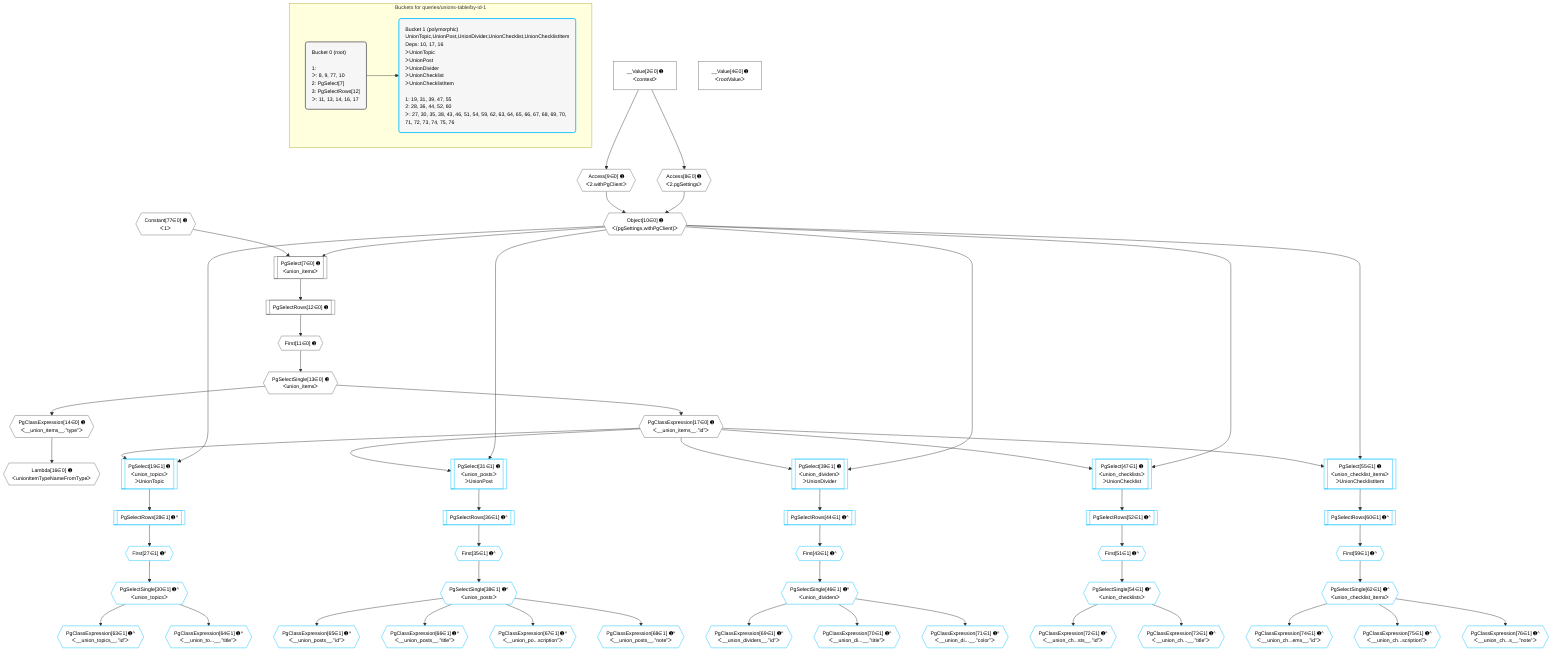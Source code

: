 %%{init: {'themeVariables': { 'fontSize': '12px'}}}%%
graph TD
    classDef path fill:#eee,stroke:#000,color:#000
    classDef plan fill:#fff,stroke-width:1px,color:#000
    classDef itemplan fill:#fff,stroke-width:2px,color:#000
    classDef unbatchedplan fill:#dff,stroke-width:1px,color:#000
    classDef sideeffectplan fill:#fcc,stroke-width:2px,color:#000
    classDef bucket fill:#f6f6f6,color:#000,stroke-width:2px,text-align:left

    subgraph "Buckets for queries/unions-table/by-id-1"
    Bucket0("Bucket 0 (root)<br /><br />1: <br />ᐳ: 8, 9, 77, 10<br />2: PgSelect[7]<br />3: PgSelectRows[12]<br />ᐳ: 11, 13, 14, 16, 17"):::bucket
    Bucket1("Bucket 1 (polymorphic)<br />UnionTopic,UnionPost,UnionDivider,UnionChecklist,UnionChecklistItem<br />Deps: 10, 17, 16<br />ᐳUnionTopic<br />ᐳUnionPost<br />ᐳUnionDivider<br />ᐳUnionChecklist<br />ᐳUnionChecklistItem<br /><br />1: 19, 31, 39, 47, 55<br />2: 28, 36, 44, 52, 60<br />ᐳ: 27, 30, 35, 38, 43, 46, 51, 54, 59, 62, 63, 64, 65, 66, 67, 68, 69, 70, 71, 72, 73, 74, 75, 76"):::bucket
    end
    Bucket0 --> Bucket1

    %% plan dependencies
    PgSelect7[["PgSelect[7∈0] ➊<br />ᐸunion_itemsᐳ"]]:::plan
    Object10{{"Object[10∈0] ➊<br />ᐸ{pgSettings,withPgClient}ᐳ"}}:::plan
    Constant77{{"Constant[77∈0] ➊<br />ᐸ1ᐳ"}}:::plan
    Object10 & Constant77 --> PgSelect7
    Access8{{"Access[8∈0] ➊<br />ᐸ2.pgSettingsᐳ"}}:::plan
    Access9{{"Access[9∈0] ➊<br />ᐸ2.withPgClientᐳ"}}:::plan
    Access8 & Access9 --> Object10
    __Value2["__Value[2∈0] ➊<br />ᐸcontextᐳ"]:::plan
    __Value2 --> Access8
    __Value2 --> Access9
    First11{{"First[11∈0] ➊"}}:::plan
    PgSelectRows12[["PgSelectRows[12∈0] ➊"]]:::plan
    PgSelectRows12 --> First11
    PgSelect7 --> PgSelectRows12
    PgSelectSingle13{{"PgSelectSingle[13∈0] ➊<br />ᐸunion_itemsᐳ"}}:::plan
    First11 --> PgSelectSingle13
    PgClassExpression14{{"PgClassExpression[14∈0] ➊<br />ᐸ__union_items__.”type”ᐳ"}}:::plan
    PgSelectSingle13 --> PgClassExpression14
    Lambda16{{"Lambda[16∈0] ➊<br />ᐸunionItemTypeNameFromTypeᐳ"}}:::plan
    PgClassExpression14 --> Lambda16
    PgClassExpression17{{"PgClassExpression[17∈0] ➊<br />ᐸ__union_items__.”id”ᐳ"}}:::plan
    PgSelectSingle13 --> PgClassExpression17
    __Value4["__Value[4∈0] ➊<br />ᐸrootValueᐳ"]:::plan
    PgSelect19[["PgSelect[19∈1] ➊<br />ᐸunion_topicsᐳ<br />ᐳUnionTopic"]]:::plan
    Object10 & PgClassExpression17 --> PgSelect19
    PgSelect31[["PgSelect[31∈1] ➊<br />ᐸunion_postsᐳ<br />ᐳUnionPost"]]:::plan
    Object10 & PgClassExpression17 --> PgSelect31
    PgSelect39[["PgSelect[39∈1] ➊<br />ᐸunion_dividersᐳ<br />ᐳUnionDivider"]]:::plan
    Object10 & PgClassExpression17 --> PgSelect39
    PgSelect47[["PgSelect[47∈1] ➊<br />ᐸunion_checklistsᐳ<br />ᐳUnionChecklist"]]:::plan
    Object10 & PgClassExpression17 --> PgSelect47
    PgSelect55[["PgSelect[55∈1] ➊<br />ᐸunion_checklist_itemsᐳ<br />ᐳUnionChecklistItem"]]:::plan
    Object10 & PgClassExpression17 --> PgSelect55
    First27{{"First[27∈1] ➊^"}}:::plan
    PgSelectRows28[["PgSelectRows[28∈1] ➊^"]]:::plan
    PgSelectRows28 --> First27
    PgSelect19 --> PgSelectRows28
    PgSelectSingle30{{"PgSelectSingle[30∈1] ➊^<br />ᐸunion_topicsᐳ"}}:::plan
    First27 --> PgSelectSingle30
    First35{{"First[35∈1] ➊^"}}:::plan
    PgSelectRows36[["PgSelectRows[36∈1] ➊^"]]:::plan
    PgSelectRows36 --> First35
    PgSelect31 --> PgSelectRows36
    PgSelectSingle38{{"PgSelectSingle[38∈1] ➊^<br />ᐸunion_postsᐳ"}}:::plan
    First35 --> PgSelectSingle38
    First43{{"First[43∈1] ➊^"}}:::plan
    PgSelectRows44[["PgSelectRows[44∈1] ➊^"]]:::plan
    PgSelectRows44 --> First43
    PgSelect39 --> PgSelectRows44
    PgSelectSingle46{{"PgSelectSingle[46∈1] ➊^<br />ᐸunion_dividersᐳ"}}:::plan
    First43 --> PgSelectSingle46
    First51{{"First[51∈1] ➊^"}}:::plan
    PgSelectRows52[["PgSelectRows[52∈1] ➊^"]]:::plan
    PgSelectRows52 --> First51
    PgSelect47 --> PgSelectRows52
    PgSelectSingle54{{"PgSelectSingle[54∈1] ➊^<br />ᐸunion_checklistsᐳ"}}:::plan
    First51 --> PgSelectSingle54
    First59{{"First[59∈1] ➊^"}}:::plan
    PgSelectRows60[["PgSelectRows[60∈1] ➊^"]]:::plan
    PgSelectRows60 --> First59
    PgSelect55 --> PgSelectRows60
    PgSelectSingle62{{"PgSelectSingle[62∈1] ➊^<br />ᐸunion_checklist_itemsᐳ"}}:::plan
    First59 --> PgSelectSingle62
    PgClassExpression63{{"PgClassExpression[63∈1] ➊^<br />ᐸ__union_topics__.”id”ᐳ"}}:::plan
    PgSelectSingle30 --> PgClassExpression63
    PgClassExpression64{{"PgClassExpression[64∈1] ➊^<br />ᐸ__union_to...__.”title”ᐳ"}}:::plan
    PgSelectSingle30 --> PgClassExpression64
    PgClassExpression65{{"PgClassExpression[65∈1] ➊^<br />ᐸ__union_posts__.”id”ᐳ"}}:::plan
    PgSelectSingle38 --> PgClassExpression65
    PgClassExpression66{{"PgClassExpression[66∈1] ➊^<br />ᐸ__union_posts__.”title”ᐳ"}}:::plan
    PgSelectSingle38 --> PgClassExpression66
    PgClassExpression67{{"PgClassExpression[67∈1] ➊^<br />ᐸ__union_po...scription”ᐳ"}}:::plan
    PgSelectSingle38 --> PgClassExpression67
    PgClassExpression68{{"PgClassExpression[68∈1] ➊^<br />ᐸ__union_posts__.”note”ᐳ"}}:::plan
    PgSelectSingle38 --> PgClassExpression68
    PgClassExpression69{{"PgClassExpression[69∈1] ➊^<br />ᐸ__union_dividers__.”id”ᐳ"}}:::plan
    PgSelectSingle46 --> PgClassExpression69
    PgClassExpression70{{"PgClassExpression[70∈1] ➊^<br />ᐸ__union_di...__.”title”ᐳ"}}:::plan
    PgSelectSingle46 --> PgClassExpression70
    PgClassExpression71{{"PgClassExpression[71∈1] ➊^<br />ᐸ__union_di...__.”color”ᐳ"}}:::plan
    PgSelectSingle46 --> PgClassExpression71
    PgClassExpression72{{"PgClassExpression[72∈1] ➊^<br />ᐸ__union_ch...sts__.”id”ᐳ"}}:::plan
    PgSelectSingle54 --> PgClassExpression72
    PgClassExpression73{{"PgClassExpression[73∈1] ➊^<br />ᐸ__union_ch...__.”title”ᐳ"}}:::plan
    PgSelectSingle54 --> PgClassExpression73
    PgClassExpression74{{"PgClassExpression[74∈1] ➊^<br />ᐸ__union_ch...ems__.”id”ᐳ"}}:::plan
    PgSelectSingle62 --> PgClassExpression74
    PgClassExpression75{{"PgClassExpression[75∈1] ➊^<br />ᐸ__union_ch...scription”ᐳ"}}:::plan
    PgSelectSingle62 --> PgClassExpression75
    PgClassExpression76{{"PgClassExpression[76∈1] ➊^<br />ᐸ__union_ch...s__.”note”ᐳ"}}:::plan
    PgSelectSingle62 --> PgClassExpression76

    %% define steps
    classDef bucket0 stroke:#696969
    class Bucket0,__Value2,__Value4,PgSelect7,Access8,Access9,Object10,First11,PgSelectRows12,PgSelectSingle13,PgClassExpression14,Lambda16,PgClassExpression17,Constant77 bucket0
    classDef bucket1 stroke:#00bfff
    class Bucket1,PgSelect19,First27,PgSelectRows28,PgSelectSingle30,PgSelect31,First35,PgSelectRows36,PgSelectSingle38,PgSelect39,First43,PgSelectRows44,PgSelectSingle46,PgSelect47,First51,PgSelectRows52,PgSelectSingle54,PgSelect55,First59,PgSelectRows60,PgSelectSingle62,PgClassExpression63,PgClassExpression64,PgClassExpression65,PgClassExpression66,PgClassExpression67,PgClassExpression68,PgClassExpression69,PgClassExpression70,PgClassExpression71,PgClassExpression72,PgClassExpression73,PgClassExpression74,PgClassExpression75,PgClassExpression76 bucket1